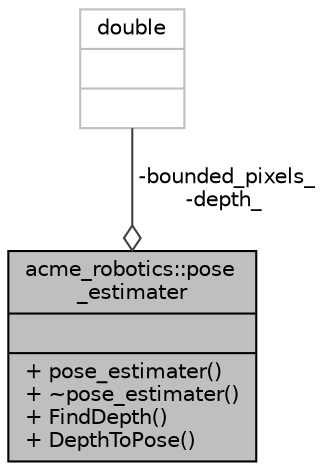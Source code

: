 digraph "acme_robotics::pose_estimater"
{
 // LATEX_PDF_SIZE
  bgcolor="transparent";
  edge [fontname="Helvetica",fontsize="10",labelfontname="Helvetica",labelfontsize="10"];
  node [fontname="Helvetica",fontsize="10",shape=record];
  Node1 [label="{acme_robotics::pose\l_estimater\n||+ pose_estimater()\l+ ~pose_estimater()\l+ FindDepth()\l+ DepthToPose()\l}",height=0.2,width=0.4,color="black", fillcolor="grey75", style="filled", fontcolor="black",tooltip="Acme Robotics - Human Tracker."];
  Node2 -> Node1 [color="grey25",fontsize="10",style="solid",label=" -bounded_pixels_\n-depth_" ,arrowhead="odiamond",fontname="Helvetica"];
  Node2 [label="{double\n||}",height=0.2,width=0.4,color="grey75",tooltip=" "];
}
